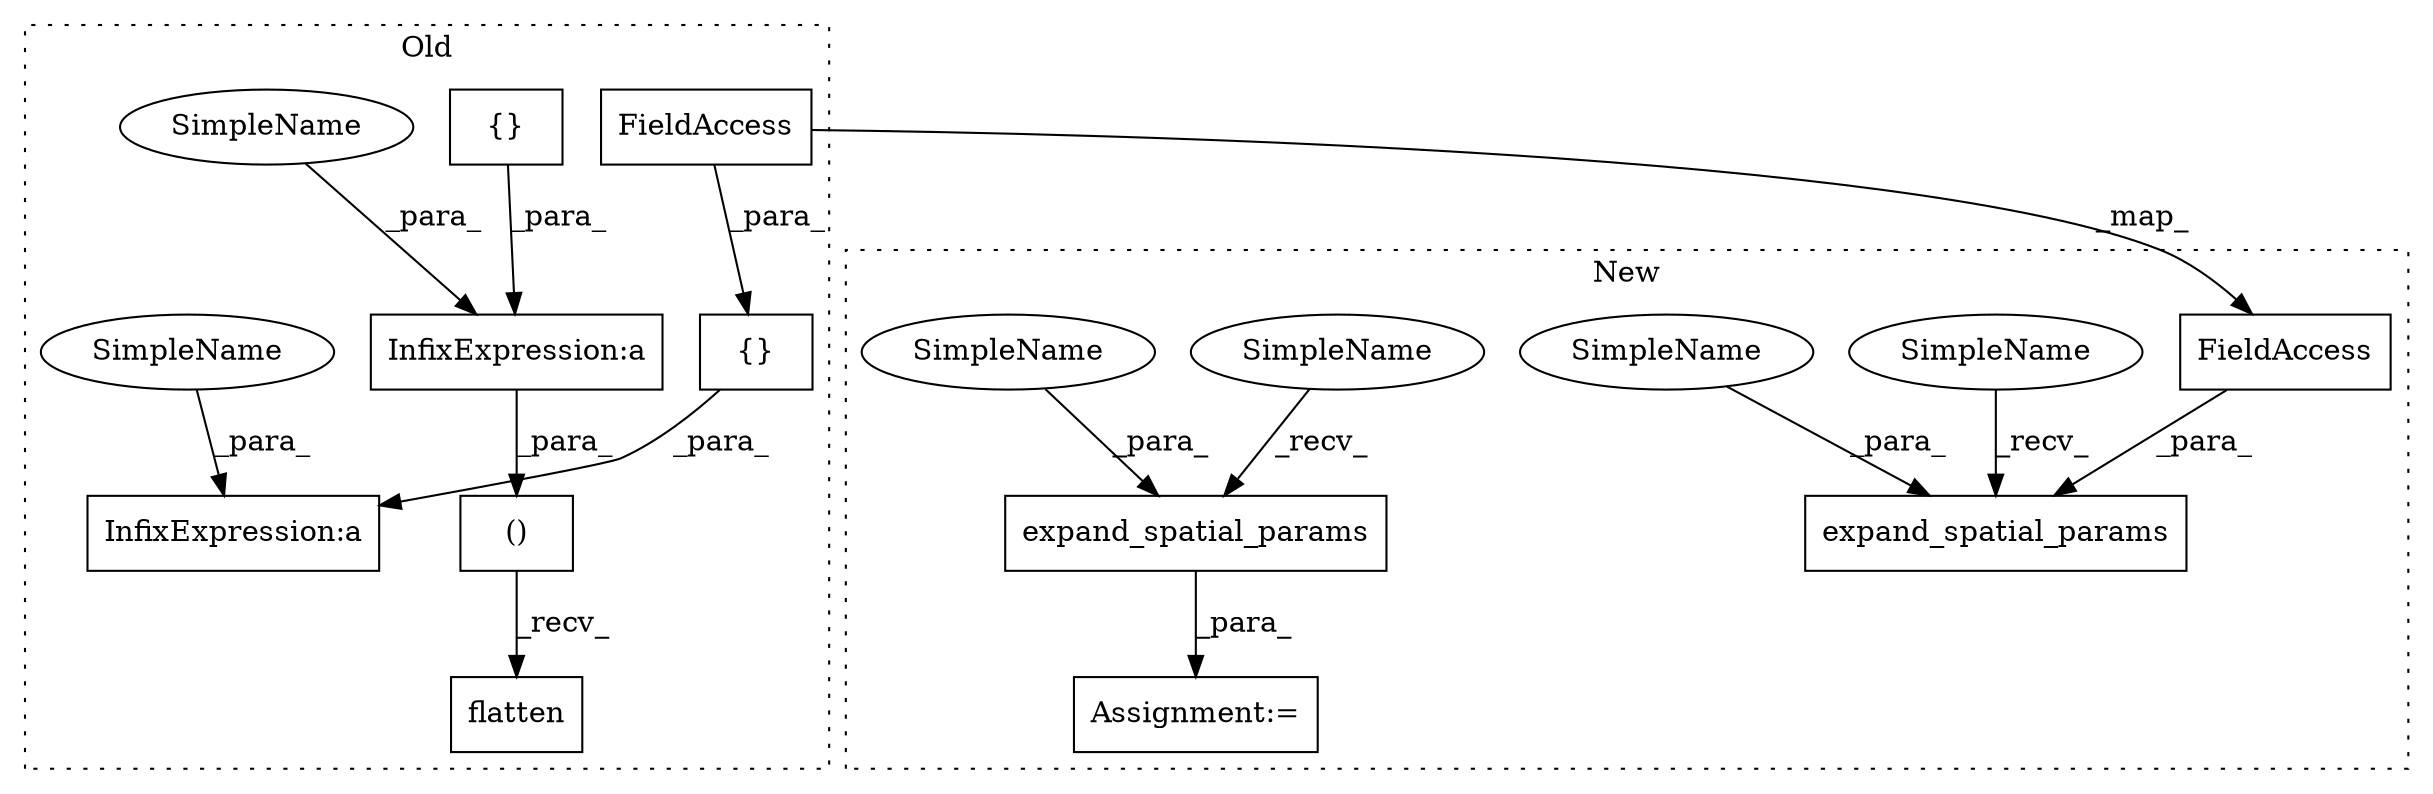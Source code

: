 digraph G {
subgraph cluster0 {
1 [label="flatten" a="32" s="1292" l="9" shape="box"];
3 [label="InfixExpression:a" a="27" s="1245" l="3" shape="box"];
4 [label="()" a="106" s="1217" l="72" shape="box"];
7 [label="InfixExpression:a" a="27" s="1700" l="3" shape="box"];
8 [label="{}" a="4" s="1687,1699" l="1,1" shape="box"];
9 [label="FieldAccess" a="22" s="1688" l="11" shape="box"];
11 [label="{}" a="4" s="1227,1244" l="1,1" shape="box"];
14 [label="SimpleName" a="42" s="1248" l="12" shape="ellipse"];
15 [label="SimpleName" a="42" s="1703" l="12" shape="ellipse"];
label = "Old";
style="dotted";
}
subgraph cluster1 {
2 [label="expand_spatial_params" a="32" s="1232,1283" l="22,1" shape="box"];
5 [label="expand_spatial_params" a="32" s="1317,1363" l="22,1" shape="box"];
6 [label="Assignment:=" a="7" s="1220" l="1" shape="box"];
10 [label="FieldAccess" a="22" s="1339" l="11" shape="box"];
12 [label="SimpleName" a="42" s="1306" l="10" shape="ellipse"];
13 [label="SimpleName" a="42" s="1221" l="10" shape="ellipse"];
16 [label="SimpleName" a="42" s="1351" l="12" shape="ellipse"];
17 [label="SimpleName" a="42" s="1271" l="12" shape="ellipse"];
label = "New";
style="dotted";
}
2 -> 6 [label="_para_"];
3 -> 4 [label="_para_"];
4 -> 1 [label="_recv_"];
8 -> 7 [label="_para_"];
9 -> 8 [label="_para_"];
9 -> 10 [label="_map_"];
10 -> 5 [label="_para_"];
11 -> 3 [label="_para_"];
12 -> 5 [label="_recv_"];
13 -> 2 [label="_recv_"];
14 -> 3 [label="_para_"];
15 -> 7 [label="_para_"];
16 -> 5 [label="_para_"];
17 -> 2 [label="_para_"];
}
